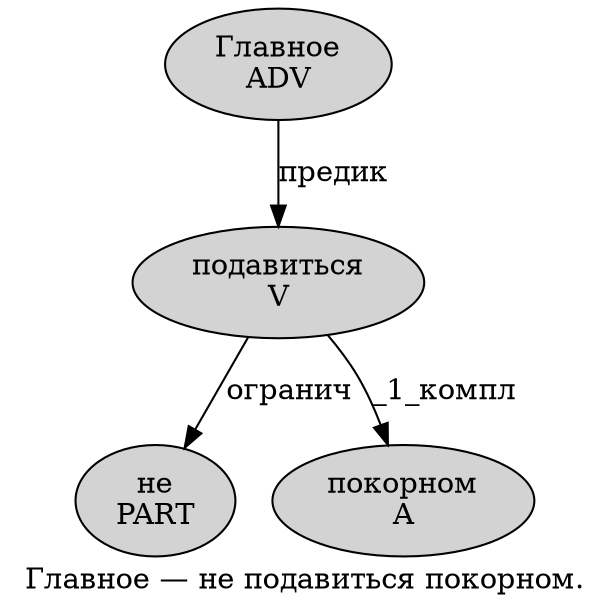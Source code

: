 digraph SENTENCE_2674 {
	graph [label="Главное — не подавиться покорном."]
	node [style=filled]
		0 [label="Главное
ADV" color="" fillcolor=lightgray penwidth=1 shape=ellipse]
		2 [label="не
PART" color="" fillcolor=lightgray penwidth=1 shape=ellipse]
		3 [label="подавиться
V" color="" fillcolor=lightgray penwidth=1 shape=ellipse]
		4 [label="покорном
A" color="" fillcolor=lightgray penwidth=1 shape=ellipse]
			0 -> 3 [label="предик"]
			3 -> 2 [label="огранич"]
			3 -> 4 [label="_1_компл"]
}